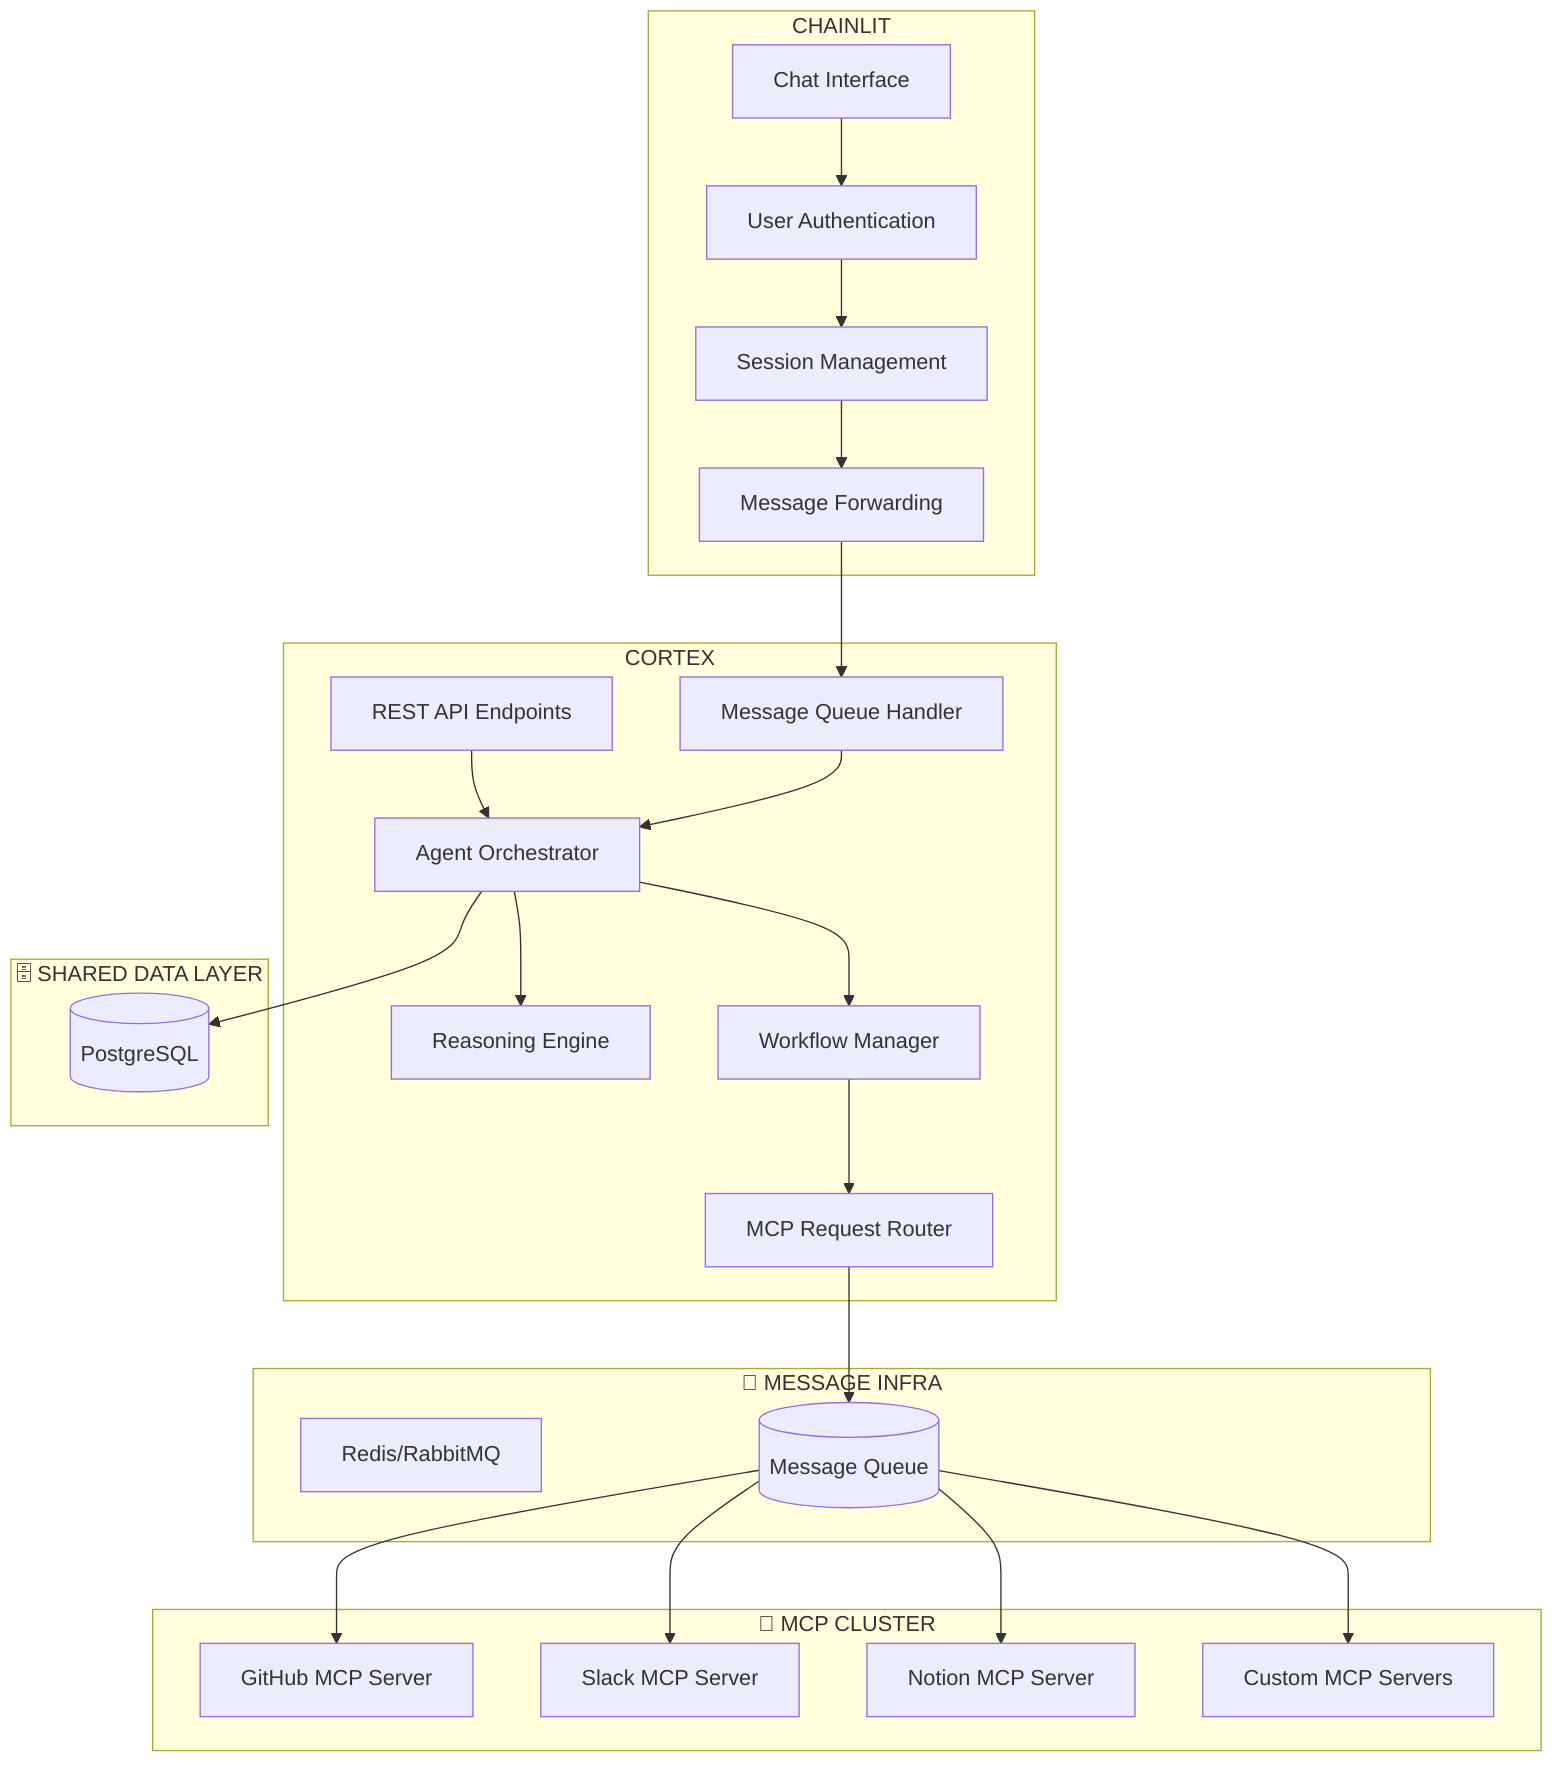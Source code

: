 graph TB
    subgraph "CHAINLIT"
        UI[Chat Interface]
        AUTH[User Authentication]
        SESSION[Session Management]
        MSGFORWARD[Message Forwarding]
    end

    subgraph "CORTEX"
        API[REST API Endpoints]
        QUEUE[Message Queue Handler]
        AGENT[Agent Orchestrator]
        REASONING[Reasoning Engine]
        WORKFLOW[Workflow Manager]
        MCPROUTER[MCP Request Router]
    end

    subgraph "📨 MESSAGE INFRA"
        REDIS[Redis/RabbitMQ]
        MSGQUEUE[(Message Queue)]
    end

    subgraph "🔧 MCP CLUSTER"
        GITHUB[GitHub MCP Server]
        SLACK[Slack MCP Server]
        NOTION[Notion MCP Server]
        CUSTOM[Custom MCP Servers]
    end

    subgraph "🗄️ SHARED DATA LAYER"
        POSTGRES[(PostgreSQL)]
    end

    %% Connections
    UI --> AUTH
    AUTH --> SESSION
    SESSION --> MSGFORWARD
    MSGFORWARD --> QUEUE

    API --> AGENT
    QUEUE --> AGENT
    AGENT --> REASONING
    AGENT --> WORKFLOW
    WORKFLOW --> MCPROUTER
    MCPROUTER --> MSGQUEUE

    MSGQUEUE --> GITHUB
    MSGQUEUE --> SLACK
    MSGQUEUE --> NOTION
    MSGQUEUE --> CUSTOM

    AGENT --> POSTGRES